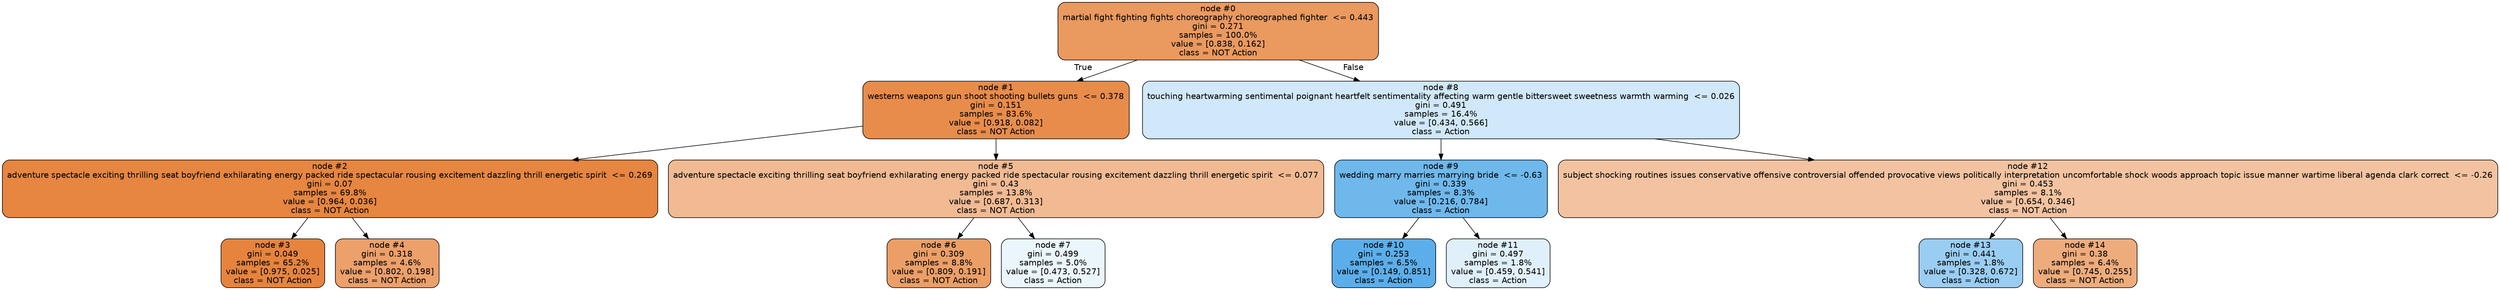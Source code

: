 digraph Tree {
node [shape=box, style="filled, rounded", color="black", fontname=helvetica] ;
edge [fontname=helvetica] ;
0 [label="node #0\nmartial fight fighting fights choreography choreographed fighter  <= 0.443\ngini = 0.271\nsamples = 100.0%\nvalue = [0.838, 0.162]\nclass = NOT Action", fillcolor="#e58139ce"] ;
1 [label="node #1\nwesterns weapons gun shoot shooting bullets guns  <= 0.378\ngini = 0.151\nsamples = 83.6%\nvalue = [0.918, 0.082]\nclass = NOT Action", fillcolor="#e58139e8"] ;
0 -> 1 [labeldistance=2.5, labelangle=45, headlabel="True"] ;
2 [label="node #2\nadventure spectacle exciting thrilling seat boyfriend exhilarating energy packed ride spectacular rousing excitement dazzling thrill energetic spirit  <= 0.269\ngini = 0.07\nsamples = 69.8%\nvalue = [0.964, 0.036]\nclass = NOT Action", fillcolor="#e58139f5"] ;
1 -> 2 ;
3 [label="node #3\ngini = 0.049\nsamples = 65.2%\nvalue = [0.975, 0.025]\nclass = NOT Action", fillcolor="#e58139f8"] ;
2 -> 3 ;
4 [label="node #4\ngini = 0.318\nsamples = 4.6%\nvalue = [0.802, 0.198]\nclass = NOT Action", fillcolor="#e58139c0"] ;
2 -> 4 ;
5 [label="node #5\nadventure spectacle exciting thrilling seat boyfriend exhilarating energy packed ride spectacular rousing excitement dazzling thrill energetic spirit  <= 0.077\ngini = 0.43\nsamples = 13.8%\nvalue = [0.687, 0.313]\nclass = NOT Action", fillcolor="#e581398b"] ;
1 -> 5 ;
6 [label="node #6\ngini = 0.309\nsamples = 8.8%\nvalue = [0.809, 0.191]\nclass = NOT Action", fillcolor="#e58139c3"] ;
5 -> 6 ;
7 [label="node #7\ngini = 0.499\nsamples = 5.0%\nvalue = [0.473, 0.527]\nclass = Action", fillcolor="#399de51a"] ;
5 -> 7 ;
8 [label="node #8\ntouching heartwarming sentimental poignant heartfelt sentimentality affecting warm gentle bittersweet sweetness warmth warming  <= 0.026\ngini = 0.491\nsamples = 16.4%\nvalue = [0.434, 0.566]\nclass = Action", fillcolor="#399de53c"] ;
0 -> 8 [labeldistance=2.5, labelangle=-45, headlabel="False"] ;
9 [label="node #9\nwedding marry marries marrying bride  <= -0.63\ngini = 0.339\nsamples = 8.3%\nvalue = [0.216, 0.784]\nclass = Action", fillcolor="#399de5b9"] ;
8 -> 9 ;
10 [label="node #10\ngini = 0.253\nsamples = 6.5%\nvalue = [0.149, 0.851]\nclass = Action", fillcolor="#399de5d2"] ;
9 -> 10 ;
11 [label="node #11\ngini = 0.497\nsamples = 1.8%\nvalue = [0.459, 0.541]\nclass = Action", fillcolor="#399de527"] ;
9 -> 11 ;
12 [label="node #12\nsubject shocking routines issues conservative offensive controversial offended provocative views politically interpretation uncomfortable shock woods approach topic issue manner wartime liberal agenda clark correct  <= -0.26\ngini = 0.453\nsamples = 8.1%\nvalue = [0.654, 0.346]\nclass = NOT Action", fillcolor="#e5813978"] ;
8 -> 12 ;
13 [label="node #13\ngini = 0.441\nsamples = 1.8%\nvalue = [0.328, 0.672]\nclass = Action", fillcolor="#399de582"] ;
12 -> 13 ;
14 [label="node #14\ngini = 0.38\nsamples = 6.4%\nvalue = [0.745, 0.255]\nclass = NOT Action", fillcolor="#e58139a8"] ;
12 -> 14 ;
}